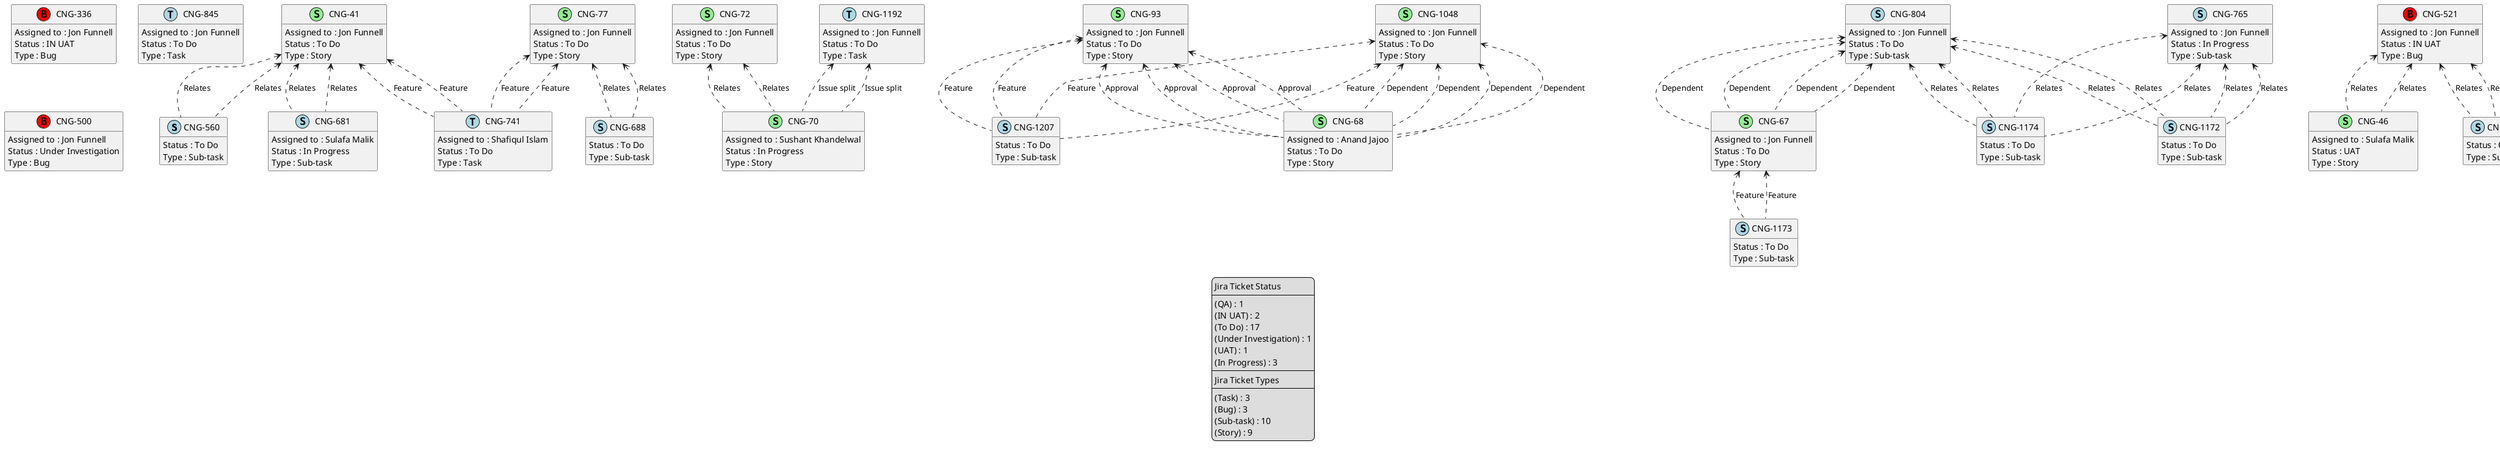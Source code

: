 @startuml
'https://plantuml.com/class-diagram

' GENERATE CLASS DIAGRAM ===========
' Generated at    : Mon Apr 15 15:18:49 CEST 2024

hide empty members

legend
Jira Ticket Status
----
(QA) : 1
(IN UAT) : 2
(To Do) : 17
(Under Investigation) : 1
(UAT) : 1
(In Progress) : 3
----
Jira Ticket Types
----
(Task) : 3
(Bug) : 3
(Sub-task) : 10
(Story) : 9
end legend


' Tickets =======
class "CNG-560" << (S,lightblue) >> {
  Status : To Do
  Type : Sub-task
}

class "CNG-681" << (S,lightblue) >> {
  Assigned to : Sulafa Malik
  Status : In Progress
  Type : Sub-task
}

class "CNG-70" << (S,lightgreen) >> {
  Assigned to : Sushant Khandelwal
  Status : In Progress
  Type : Story
}

class "CNG-93" << (S,lightgreen) >> {
  Assigned to : Jon Funnell
  Status : To Do
  Type : Story
}

class "CNG-72" << (S,lightgreen) >> {
  Assigned to : Jon Funnell
  Status : To Do
  Type : Story
}

class "CNG-77" << (S,lightgreen) >> {
  Assigned to : Jon Funnell
  Status : To Do
  Type : Story
}

class "CNG-1207" << (S,lightblue) >> {
  Status : To Do
  Type : Sub-task
}

class "CNG-1048" << (S,lightgreen) >> {
  Assigned to : Jon Funnell
  Status : To Do
  Type : Story
}

class "CNG-336" << (B,red) >> {
  Assigned to : Jon Funnell
  Status : IN UAT
  Type : Bug
}

class "CNG-1174" << (S,lightblue) >> {
  Status : To Do
  Type : Sub-task
}

class "CNG-1172" << (S,lightblue) >> {
  Status : To Do
  Type : Sub-task
}

class "CNG-1173" << (S,lightblue) >> {
  Status : To Do
  Type : Sub-task
}

class "CNG-1192" << (T,lightblue) >> {
  Assigned to : Jon Funnell
  Status : To Do
  Type : Task
}

class "CNG-41" << (S,lightgreen) >> {
  Assigned to : Jon Funnell
  Status : To Do
  Type : Story
}

class "CNG-845" << (T,lightblue) >> {
  Assigned to : Jon Funnell
  Status : To Do
  Type : Task
}

class "CNG-804" << (S,lightblue) >> {
  Assigned to : Jon Funnell
  Status : To Do
  Type : Sub-task
}

class "CNG-67" << (S,lightgreen) >> {
  Assigned to : Jon Funnell
  Status : To Do
  Type : Story
}

class "CNG-46" << (S,lightgreen) >> {
  Assigned to : Sulafa Malik
  Status : UAT
  Type : Story
}

class "CNG-68" << (S,lightgreen) >> {
  Assigned to : Anand Jajoo
  Status : To Do
  Type : Story
}

class "CNG-521" << (B,red) >> {
  Assigned to : Jon Funnell
  Status : IN UAT
  Type : Bug
}

class "CNG-686" << (S,lightblue) >> {
  Status : QA
  Type : Sub-task
}

class "CNG-741" << (T,lightblue) >> {
  Assigned to : Shafiqul Islam
  Status : To Do
  Type : Task
}

class "CNG-765" << (S,lightblue) >> {
  Assigned to : Jon Funnell
  Status : In Progress
  Type : Sub-task
}

class "CNG-688" << (S,lightblue) >> {
  Status : To Do
  Type : Sub-task
}

class "CNG-500" << (B,red) >> {
  Assigned to : Jon Funnell
  Status : Under Investigation
  Type : Bug
}



' Links =======
"CNG-521" <.. "CNG-46" : Relates
"CNG-521" <.. "CNG-46" : Relates
"CNG-521" <.. "CNG-686" : Relates
"CNG-521" <.. "CNG-686" : Relates
"CNG-765" <.. "CNG-1172" : Relates
"CNG-765" <.. "CNG-1174" : Relates
"CNG-765" <.. "CNG-1172" : Relates
"CNG-765" <.. "CNG-1174" : Relates
"CNG-804" <.. "CNG-67" : Dependent
"CNG-804" <.. "CNG-1172" : Relates
"CNG-804" <.. "CNG-1174" : Relates
"CNG-804" <.. "CNG-67" : Dependent
"CNG-804" <.. "CNG-1172" : Relates
"CNG-804" <.. "CNG-1174" : Relates
"CNG-804" <.. "CNG-67" : Dependent
"CNG-804" <.. "CNG-67" : Dependent
"CNG-67" <.. "CNG-1173" : Feature
"CNG-67" <.. "CNG-1173" : Feature
"CNG-41" <.. "CNG-560" : Relates
"CNG-41" <.. "CNG-681" : Relates
"CNG-41" <.. "CNG-560" : Relates
"CNG-41" <.. "CNG-681" : Relates
"CNG-41" <.. "CNG-741" : Feature
"CNG-41" <.. "CNG-741" : Feature
"CNG-1192" <.. "CNG-70" : Issue split
"CNG-1192" <.. "CNG-70" : Issue split
"CNG-1048" <.. "CNG-68" : Dependent
"CNG-1048" <.. "CNG-68" : Dependent
"CNG-1048" <.. "CNG-68" : Dependent
"CNG-1048" <.. "CNG-1207" : Feature
"CNG-1048" <.. "CNG-68" : Dependent
"CNG-1048" <.. "CNG-1207" : Feature
"CNG-93" <.. "CNG-68" : Approval
"CNG-93" <.. "CNG-68" : Approval
"CNG-93" <.. "CNG-68" : Approval
"CNG-93" <.. "CNG-1207" : Feature
"CNG-93" <.. "CNG-68" : Approval
"CNG-93" <.. "CNG-1207" : Feature
"CNG-72" <.. "CNG-70" : Relates
"CNG-72" <.. "CNG-70" : Relates
"CNG-77" <.. "CNG-688" : Relates
"CNG-77" <.. "CNG-688" : Relates
"CNG-77" <.. "CNG-741" : Feature
"CNG-77" <.. "CNG-741" : Feature


@enduml
